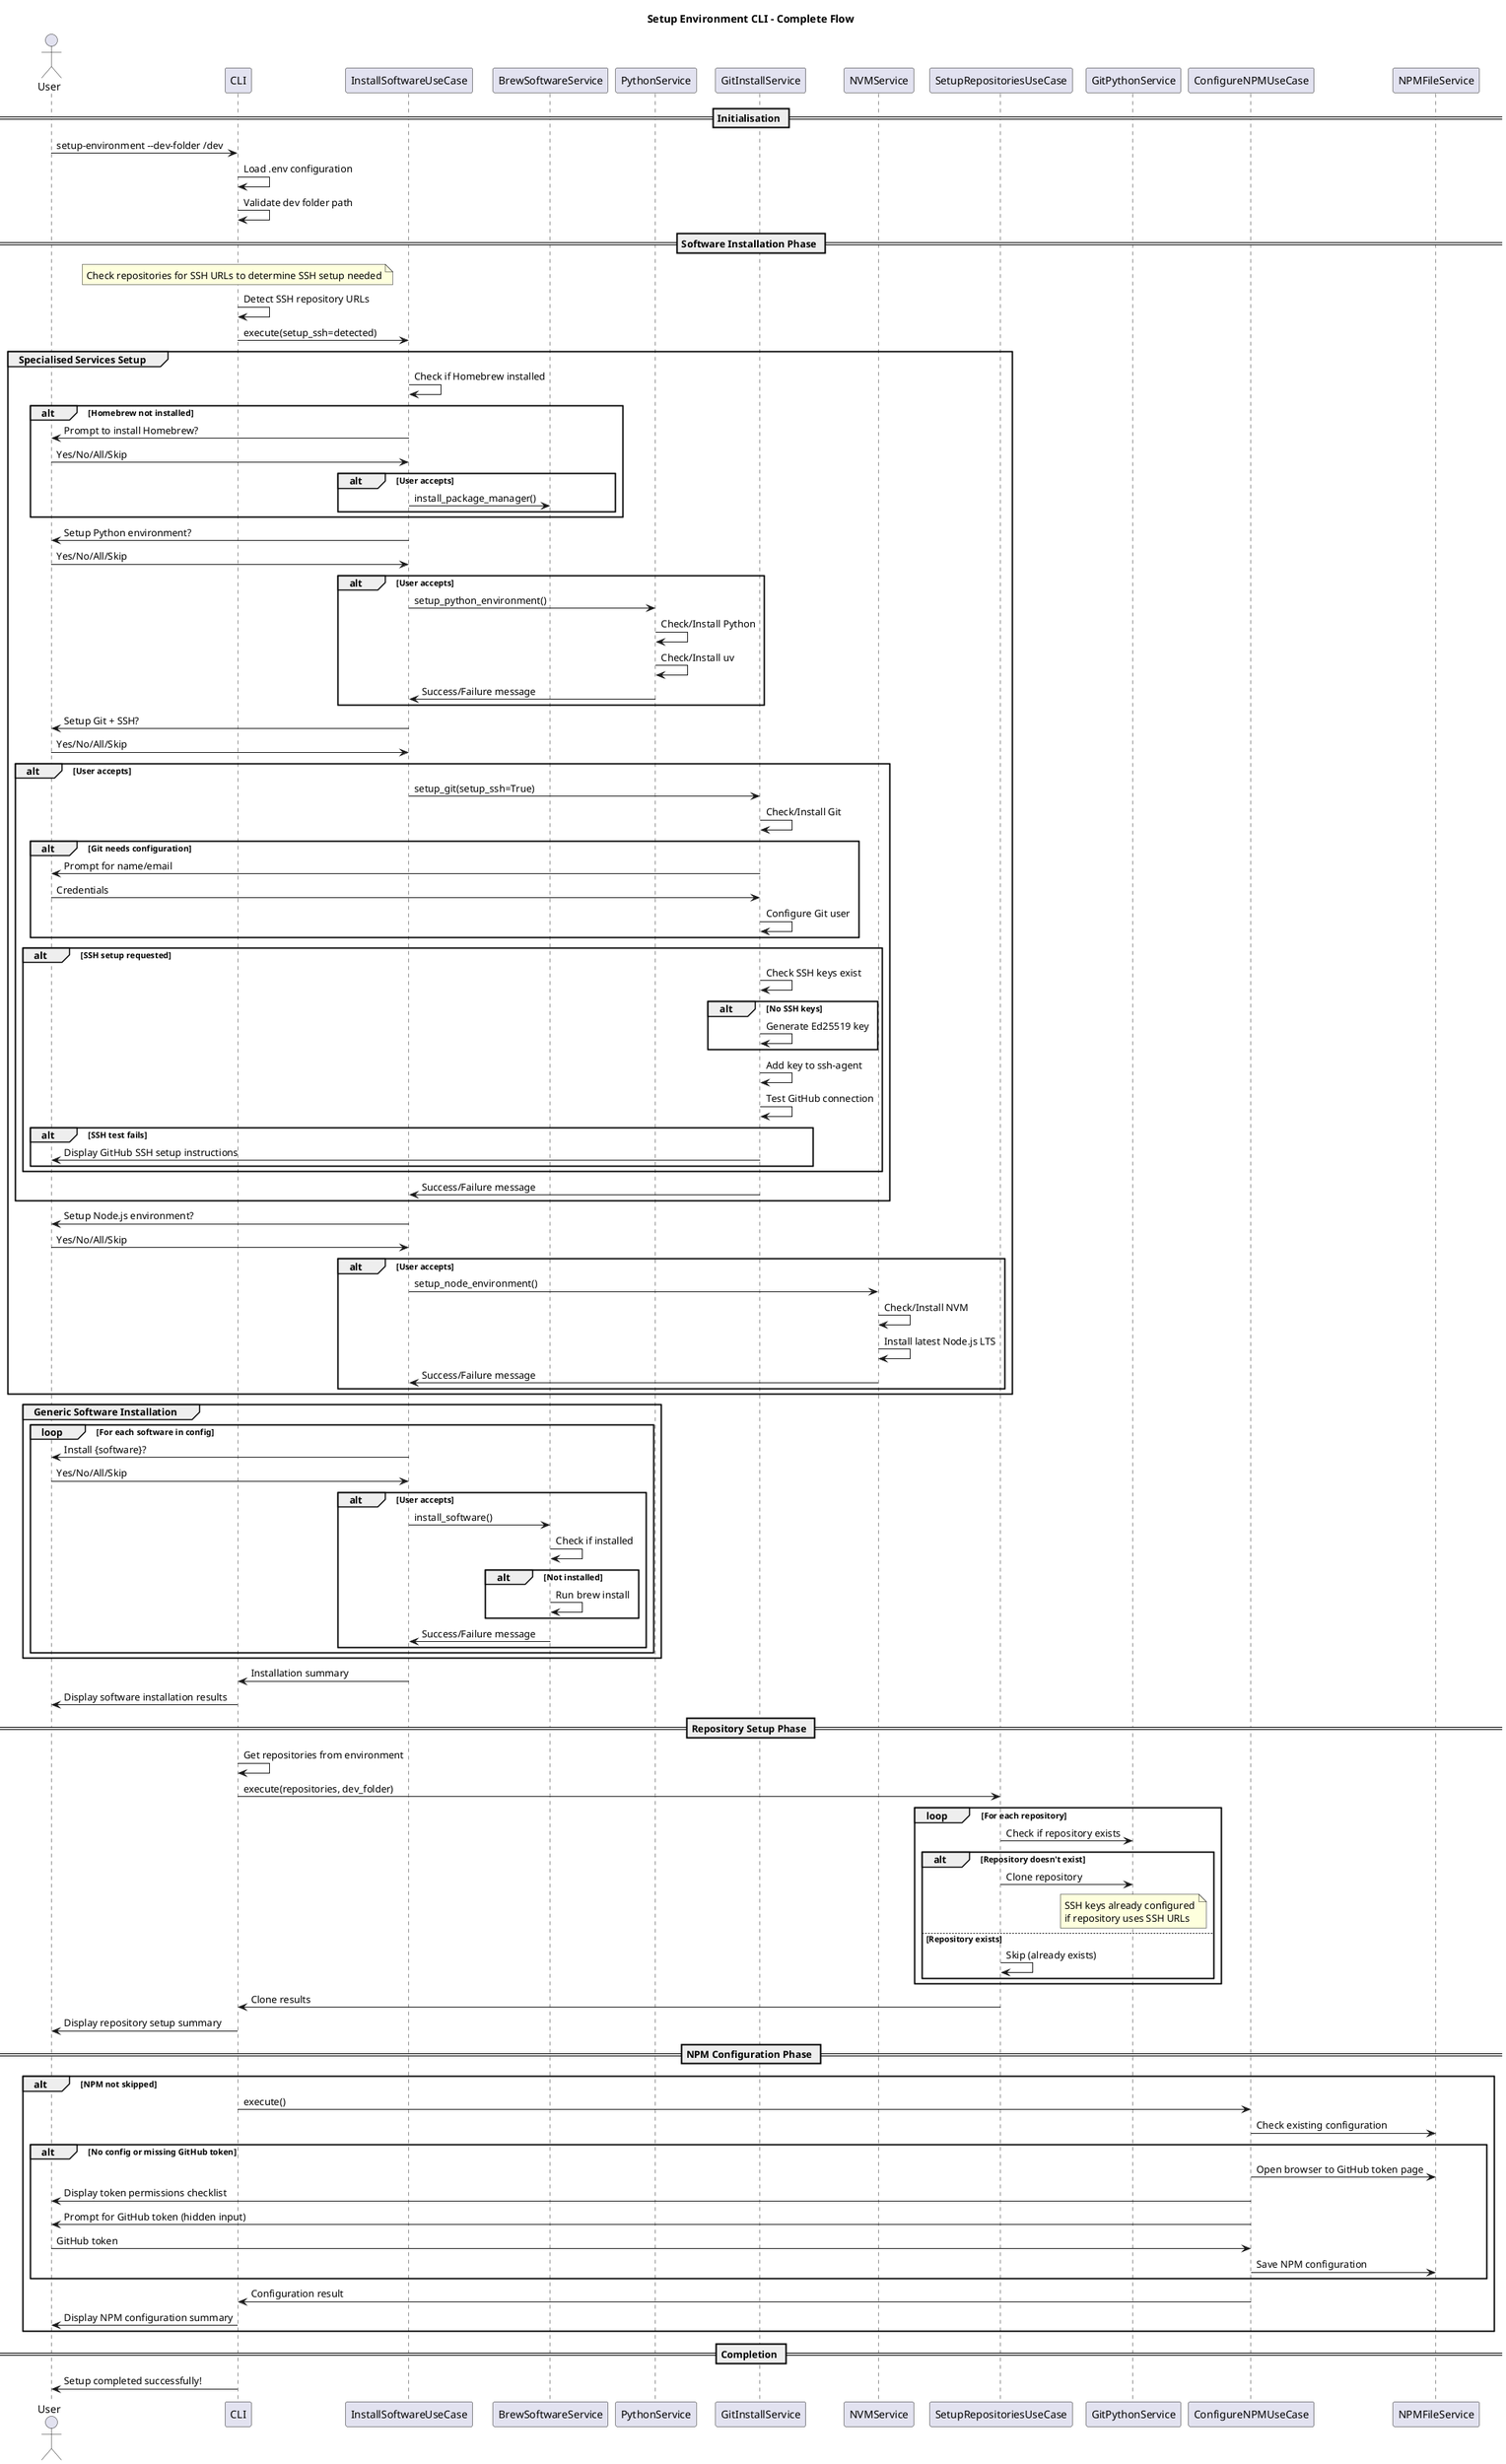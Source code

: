 @startuml CLI Flow Sequence Diagram
title Setup Environment CLI - Complete Flow

actor User
participant CLI
participant "InstallSoftwareUseCase" as SoftwareUC
participant "BrewSoftwareService" as BrewService
participant "PythonService" as PythonSvc
participant "GitInstallService" as GitSvc
participant "NVMService" as NVMSvc
participant "SetupRepositoriesUseCase" as RepoUC
participant "GitPythonService" as GitPySvc
participant "ConfigureNPMUseCase" as NPMUC
participant "NPMFileService" as NPMSvc

== Initialisation ==
User -> CLI: setup-environment --dev-folder ~/dev
CLI -> CLI: Load .env configuration
CLI -> CLI: Validate dev folder path

== Software Installation Phase ==
note over CLI: Check repositories for SSH URLs to determine SSH setup needed
CLI -> CLI: Detect SSH repository URLs
CLI -> SoftwareUC: execute(setup_ssh=detected)

group Specialised Services Setup
    SoftwareUC -> SoftwareUC: Check if Homebrew installed
    alt Homebrew not installed
        SoftwareUC -> User: Prompt to install Homebrew?
        User -> SoftwareUC: Yes/No/All/Skip
        alt User accepts
            SoftwareUC -> BrewService: install_package_manager()
        end
    end
    
    SoftwareUC -> User: Setup Python environment?
    User -> SoftwareUC: Yes/No/All/Skip
    alt User accepts
        SoftwareUC -> PythonSvc: setup_python_environment()
        PythonSvc -> PythonSvc: Check/Install Python
        PythonSvc -> PythonSvc: Check/Install uv
        PythonSvc -> SoftwareUC: Success/Failure message
    end
    
    SoftwareUC -> User: Setup Git + SSH?
    User -> SoftwareUC: Yes/No/All/Skip
    alt User accepts
        SoftwareUC -> GitSvc: setup_git(setup_ssh=True)
        GitSvc -> GitSvc: Check/Install Git
        
        alt Git needs configuration
            GitSvc -> User: Prompt for name/email
            User -> GitSvc: Credentials
            GitSvc -> GitSvc: Configure Git user
        end
        
        alt SSH setup requested
            GitSvc -> GitSvc: Check SSH keys exist
            alt No SSH keys
                GitSvc -> GitSvc: Generate Ed25519 key
            end
            GitSvc -> GitSvc: Add key to ssh-agent
            GitSvc -> GitSvc: Test GitHub connection
            alt SSH test fails
                GitSvc -> User: Display GitHub SSH setup instructions
            end
        end
        
        GitSvc -> SoftwareUC: Success/Failure message
    end
    
    SoftwareUC -> User: Setup Node.js environment?
    User -> SoftwareUC: Yes/No/All/Skip
    alt User accepts
        SoftwareUC -> NVMSvc: setup_node_environment()
        NVMSvc -> NVMSvc: Check/Install NVM
        NVMSvc -> NVMSvc: Install latest Node.js LTS
        NVMSvc -> SoftwareUC: Success/Failure message
    end
end

group Generic Software Installation
    loop For each software in config
        SoftwareUC -> User: Install {software}?
        User -> SoftwareUC: Yes/No/All/Skip
        alt User accepts
            SoftwareUC -> BrewService: install_software()
            BrewService -> BrewService: Check if installed
            alt Not installed
                BrewService -> BrewService: Run brew install
            end
            BrewService -> SoftwareUC: Success/Failure message
        end
    end
end

SoftwareUC -> CLI: Installation summary
CLI -> User: Display software installation results

== Repository Setup Phase ==
CLI -> CLI: Get repositories from environment
CLI -> RepoUC: execute(repositories, dev_folder)

loop For each repository
    RepoUC -> GitPySvc: Check if repository exists
    alt Repository doesn't exist
        RepoUC -> GitPySvc: Clone repository
        note over GitPySvc: SSH keys already configured\nif repository uses SSH URLs
    else Repository exists
        RepoUC -> RepoUC: Skip (already exists)
    end
end

RepoUC -> CLI: Clone results
CLI -> User: Display repository setup summary

== NPM Configuration Phase ==
alt NPM not skipped
    CLI -> NPMUC: execute()
    NPMUC -> NPMSvc: Check existing configuration
    alt No config or missing GitHub token
        NPMUC -> NPMSvc: Open browser to GitHub token page
        NPMUC -> User: Display token permissions checklist
        NPMUC -> User: Prompt for GitHub token (hidden input)
        User -> NPMUC: GitHub token
        NPMUC -> NPMSvc: Save NPM configuration
    end
    NPMUC -> CLI: Configuration result
    CLI -> User: Display NPM configuration summary
end

== Completion ==
CLI -> User: Setup completed successfully!

@enduml
